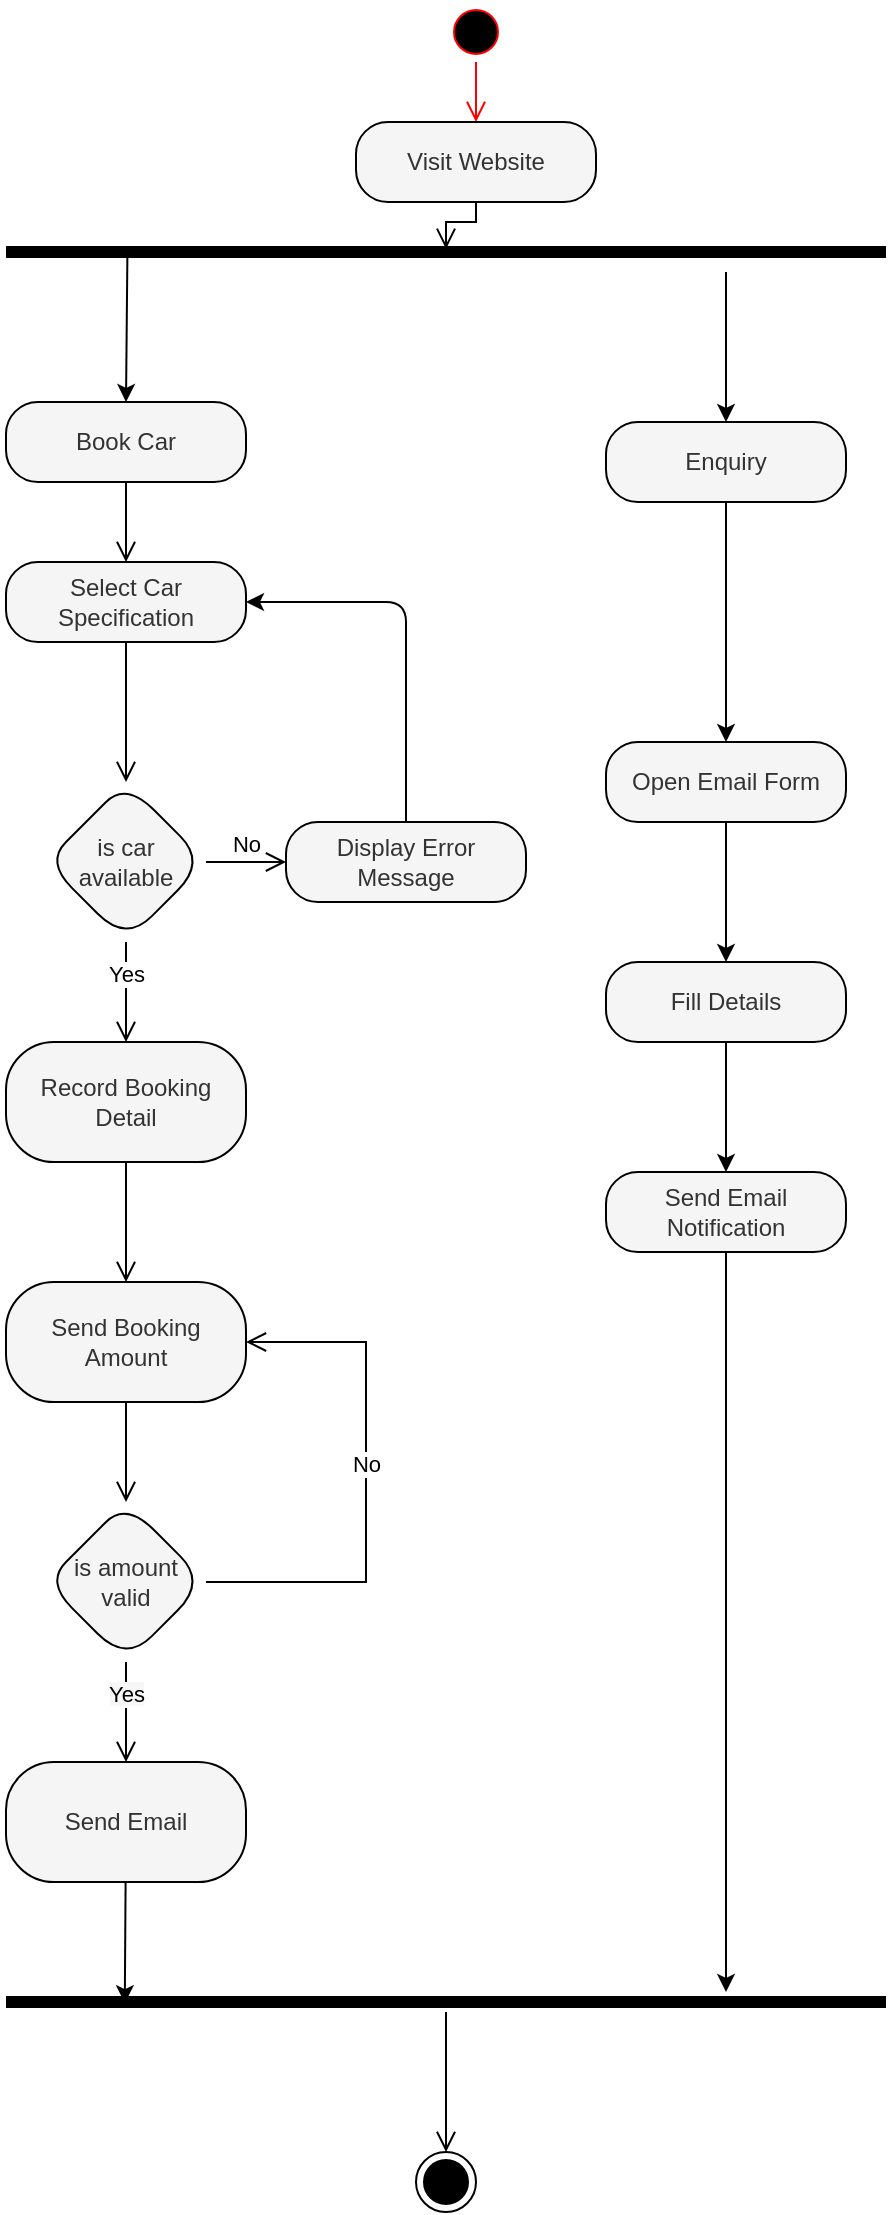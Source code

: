 <mxfile>
    <diagram name="Page-1" id="CssK08dcHLdph9d7XbkA">
        <mxGraphModel dx="1953" dy="1038" grid="0" gridSize="10" guides="1" tooltips="1" connect="1" arrows="1" fold="1" page="1" pageScale="1" pageWidth="827" pageHeight="1169" background="#ffffff" math="0" shadow="0">
            <root>
                <mxCell id="0"/>
                <mxCell id="1" parent="0"/>
                <mxCell id="62" value="" style="group" vertex="1" connectable="0" parent="1">
                    <mxGeometry x="240" y="35" width="440" height="1105" as="geometry"/>
                </mxCell>
                <mxCell id="RspxqE_jWZtG5MPyS7qM-31" value="" style="ellipse;html=1;shape=startState;fillColor=#000000;strokeColor=#FF0000;" parent="62" vertex="1">
                    <mxGeometry x="220" width="30" height="30" as="geometry"/>
                </mxCell>
                <mxCell id="RspxqE_jWZtG5MPyS7qM-32" value="" style="edgeStyle=orthogonalEdgeStyle;html=1;verticalAlign=bottom;endArrow=open;endSize=8;strokeColor=#FF0000;rounded=0;entryX=0.5;entryY=0;entryDx=0;entryDy=0;" parent="62" source="RspxqE_jWZtG5MPyS7qM-31" edge="1" target="RspxqE_jWZtG5MPyS7qM-33">
                    <mxGeometry relative="1" as="geometry">
                        <mxPoint x="235" y="70" as="targetPoint"/>
                    </mxGeometry>
                </mxCell>
                <mxCell id="RspxqE_jWZtG5MPyS7qM-33" value="Visit Website" style="rounded=1;whiteSpace=wrap;html=1;arcSize=40;fontColor=#333333;fillColor=#f5f5f5;strokeColor=#000000;" parent="62" vertex="1">
                    <mxGeometry x="175" y="60" width="120" height="40" as="geometry"/>
                </mxCell>
                <mxCell id="RspxqE_jWZtG5MPyS7qM-34" value="" style="edgeStyle=orthogonalEdgeStyle;html=1;verticalAlign=bottom;endArrow=open;endSize=8;strokeColor=#000000;rounded=0;entryX=0.5;entryY=0.344;entryDx=0;entryDy=0;entryPerimeter=0;" parent="62" source="RspxqE_jWZtG5MPyS7qM-33" edge="1" target="RspxqE_jWZtG5MPyS7qM-35">
                    <mxGeometry relative="1" as="geometry">
                        <mxPoint x="235" y="168" as="targetPoint"/>
                    </mxGeometry>
                </mxCell>
                <mxCell id="58" style="edgeStyle=none;html=1;entryX=0.5;entryY=0;entryDx=0;entryDy=0;strokeColor=#000000;" edge="1" parent="62" target="RspxqE_jWZtG5MPyS7qM-38">
                    <mxGeometry relative="1" as="geometry">
                        <mxPoint x="360" y="135" as="sourcePoint"/>
                    </mxGeometry>
                </mxCell>
                <mxCell id="RspxqE_jWZtG5MPyS7qM-35" value="" style="shape=line;html=1;strokeWidth=6;strokeColor=#000000;" parent="62" vertex="1">
                    <mxGeometry y="120" width="440" height="10" as="geometry"/>
                </mxCell>
                <mxCell id="RspxqE_jWZtG5MPyS7qM-38" value="Enquiry" style="rounded=1;whiteSpace=wrap;html=1;arcSize=40;fontColor=#333333;fillColor=#f5f5f5;strokeColor=#000000;" parent="62" vertex="1">
                    <mxGeometry x="300" y="210" width="120" height="40" as="geometry"/>
                </mxCell>
                <mxCell id="40" value="Open Email Form" style="rounded=1;whiteSpace=wrap;html=1;arcSize=40;fontColor=#333333;fillColor=#f5f5f5;strokeColor=#000000;" vertex="1" parent="62">
                    <mxGeometry x="300" y="370" width="120" height="40" as="geometry"/>
                </mxCell>
                <mxCell id="41" value="" style="edgeStyle=none;html=1;strokeColor=#000000;" edge="1" parent="62" source="RspxqE_jWZtG5MPyS7qM-38" target="40">
                    <mxGeometry relative="1" as="geometry"/>
                </mxCell>
                <mxCell id="45" value="Fill Details" style="rounded=1;whiteSpace=wrap;html=1;arcSize=40;fontColor=#333333;fillColor=#f5f5f5;strokeColor=#000000;" vertex="1" parent="62">
                    <mxGeometry x="300" y="480" width="120" height="40" as="geometry"/>
                </mxCell>
                <mxCell id="46" value="" style="edgeStyle=none;html=1;strokeColor=#000000;" edge="1" parent="62" source="40" target="45">
                    <mxGeometry relative="1" as="geometry"/>
                </mxCell>
                <mxCell id="55" style="edgeStyle=none;html=1;strokeColor=#000000;" edge="1" parent="62" source="47">
                    <mxGeometry relative="1" as="geometry">
                        <mxPoint x="360" y="995" as="targetPoint"/>
                    </mxGeometry>
                </mxCell>
                <mxCell id="47" value="Send Email Notification" style="rounded=1;whiteSpace=wrap;html=1;arcSize=40;fontColor=#333333;fillColor=#f5f5f5;strokeColor=#000000;" vertex="1" parent="62">
                    <mxGeometry x="300" y="585" width="120" height="40" as="geometry"/>
                </mxCell>
                <mxCell id="48" value="" style="edgeStyle=none;html=1;strokeColor=#000000;" edge="1" parent="62" source="45" target="47">
                    <mxGeometry relative="1" as="geometry"/>
                </mxCell>
                <mxCell id="52" value="" style="shape=line;html=1;strokeWidth=6;strokeColor=#000000;" vertex="1" parent="62">
                    <mxGeometry y="995" width="440" height="10" as="geometry"/>
                </mxCell>
                <mxCell id="53" value="" style="edgeStyle=orthogonalEdgeStyle;html=1;verticalAlign=bottom;endArrow=open;endSize=8;strokeColor=#000000;entryX=0.5;entryY=0;entryDx=0;entryDy=0;" edge="1" source="52" parent="62" target="56">
                    <mxGeometry relative="1" as="geometry">
                        <mxPoint x="205" y="1260" as="targetPoint"/>
                    </mxGeometry>
                </mxCell>
                <mxCell id="54" value="" style="edgeStyle=none;html=1;strokeColor=#000000;entryX=0.135;entryY=0.56;entryDx=0;entryDy=0;entryPerimeter=0;" edge="1" parent="62" source="35" target="52">
                    <mxGeometry relative="1" as="geometry"/>
                </mxCell>
                <mxCell id="56" value="" style="ellipse;html=1;shape=endState;fillColor=#000000;strokeColor=#000000;" vertex="1" parent="62">
                    <mxGeometry x="205" y="1075" width="30" height="30" as="geometry"/>
                </mxCell>
                <mxCell id="37" value="Display Error Message" style="whiteSpace=wrap;html=1;fillColor=#f5f5f5;strokeColor=#000000;fontColor=#333333;rounded=1;arcSize=40;" vertex="1" parent="62">
                    <mxGeometry x="140" y="410" width="120" height="40" as="geometry"/>
                </mxCell>
                <mxCell id="38" value="&lt;font style=&quot;background-color: rgb(255, 255, 255);&quot; color=&quot;#000000&quot;&gt;No&lt;/font&gt;" style="edgeStyle=orthogonalEdgeStyle;html=1;verticalAlign=bottom;endArrow=open;endSize=8;strokeColor=#000000;rounded=0;" edge="1" parent="62" source="23" target="37">
                    <mxGeometry relative="1" as="geometry"/>
                </mxCell>
                <mxCell id="RspxqE_jWZtG5MPyS7qM-42" value="Book Car" style="rounded=1;whiteSpace=wrap;html=1;arcSize=40;fontColor=#333333;fillColor=#f5f5f5;strokeColor=#000000;" parent="62" vertex="1">
                    <mxGeometry y="200" width="120" height="40" as="geometry"/>
                </mxCell>
                <mxCell id="57" style="edgeStyle=none;html=1;entryX=0.5;entryY=0;entryDx=0;entryDy=0;strokeColor=#000000;exitX=0.138;exitY=0.4;exitDx=0;exitDy=0;exitPerimeter=0;" edge="1" parent="62" source="RspxqE_jWZtG5MPyS7qM-35" target="RspxqE_jWZtG5MPyS7qM-42">
                    <mxGeometry relative="1" as="geometry"/>
                </mxCell>
                <mxCell id="21" value="Select Car Specification" style="rounded=1;whiteSpace=wrap;html=1;arcSize=40;fontColor=#333333;fillColor=#f5f5f5;strokeColor=#000000;" vertex="1" parent="62">
                    <mxGeometry y="280" width="120" height="40" as="geometry"/>
                </mxCell>
                <mxCell id="51" style="edgeStyle=none;html=1;entryX=1;entryY=0.5;entryDx=0;entryDy=0;strokeColor=#000000;" edge="1" parent="62" source="37" target="21">
                    <mxGeometry relative="1" as="geometry">
                        <Array as="points">
                            <mxPoint x="200" y="300"/>
                        </Array>
                    </mxGeometry>
                </mxCell>
                <mxCell id="22" value="" style="edgeStyle=orthogonalEdgeStyle;html=1;verticalAlign=bottom;endArrow=open;endSize=8;strokeColor=#000000;rounded=0;" edge="1" parent="62" source="RspxqE_jWZtG5MPyS7qM-42" target="21">
                    <mxGeometry relative="1" as="geometry"/>
                </mxCell>
                <mxCell id="23" value="is car available" style="rhombus;whiteSpace=wrap;html=1;fillColor=#f5f5f5;strokeColor=#000000;fontColor=#333333;rounded=1;arcSize=40;" vertex="1" parent="62">
                    <mxGeometry x="20" y="390" width="80" height="80" as="geometry"/>
                </mxCell>
                <mxCell id="24" value="" style="edgeStyle=orthogonalEdgeStyle;html=1;verticalAlign=bottom;endArrow=open;endSize=8;strokeColor=#000000;rounded=0;" edge="1" parent="62" source="21" target="23">
                    <mxGeometry relative="1" as="geometry"/>
                </mxCell>
                <mxCell id="28" value="Record Booking Detail" style="whiteSpace=wrap;html=1;fillColor=#f5f5f5;strokeColor=#000000;fontColor=#333333;rounded=1;arcSize=40;" vertex="1" parent="62">
                    <mxGeometry y="520" width="120" height="60" as="geometry"/>
                </mxCell>
                <mxCell id="29" value="&lt;font style=&quot;background-color: rgb(255, 255, 255);&quot; color=&quot;#000000&quot;&gt;Yes&lt;/font&gt;" style="edgeStyle=orthogonalEdgeStyle;html=1;verticalAlign=bottom;endArrow=open;endSize=8;strokeColor=#000000;rounded=0;" edge="1" parent="62" source="23" target="28">
                    <mxGeometry relative="1" as="geometry"/>
                </mxCell>
                <mxCell id="30" value="Send Booking Amount" style="whiteSpace=wrap;html=1;fillColor=#f5f5f5;strokeColor=#000000;fontColor=#333333;rounded=1;arcSize=40;" vertex="1" parent="62">
                    <mxGeometry y="640" width="120" height="60" as="geometry"/>
                </mxCell>
                <mxCell id="31" value="" style="edgeStyle=orthogonalEdgeStyle;html=1;verticalAlign=bottom;endArrow=open;endSize=8;strokeColor=#000000;rounded=0;" edge="1" parent="62" source="28" target="30">
                    <mxGeometry relative="1" as="geometry"/>
                </mxCell>
                <mxCell id="34" value="&lt;font style=&quot;background-color: rgb(255, 255, 255);&quot; color=&quot;#000000&quot;&gt;No&lt;/font&gt;" style="edgeStyle=orthogonalEdgeStyle;html=1;verticalAlign=bottom;endArrow=open;endSize=8;strokeColor=#000000;rounded=0;exitX=1;exitY=0.5;exitDx=0;exitDy=0;" edge="1" parent="62" source="32" target="30">
                    <mxGeometry relative="1" as="geometry">
                        <Array as="points">
                            <mxPoint x="180" y="790"/>
                            <mxPoint x="180" y="670"/>
                        </Array>
                    </mxGeometry>
                </mxCell>
                <mxCell id="32" value="is amount valid" style="rhombus;whiteSpace=wrap;html=1;fillColor=#f5f5f5;strokeColor=#000000;fontColor=#333333;rounded=1;arcSize=40;" vertex="1" parent="62">
                    <mxGeometry x="20" y="750" width="80" height="80" as="geometry"/>
                </mxCell>
                <mxCell id="33" value="" style="edgeStyle=orthogonalEdgeStyle;html=1;verticalAlign=bottom;endArrow=open;endSize=8;strokeColor=#000000;rounded=0;" edge="1" parent="62" source="30" target="32">
                    <mxGeometry relative="1" as="geometry"/>
                </mxCell>
                <mxCell id="35" value="Send Email" style="whiteSpace=wrap;html=1;fillColor=#f5f5f5;strokeColor=#000000;fontColor=#333333;rounded=1;arcSize=40;" vertex="1" parent="62">
                    <mxGeometry y="880" width="120" height="60" as="geometry"/>
                </mxCell>
                <mxCell id="36" value="&lt;font style=&quot;background-color: rgb(247, 247, 247);&quot; color=&quot;#000000&quot;&gt;Yes&lt;/font&gt;" style="edgeStyle=orthogonalEdgeStyle;html=1;verticalAlign=bottom;endArrow=open;endSize=8;strokeColor=#000000;rounded=0;" edge="1" parent="62" source="32" target="35">
                    <mxGeometry relative="1" as="geometry"/>
                </mxCell>
            </root>
        </mxGraphModel>
    </diagram>
</mxfile>